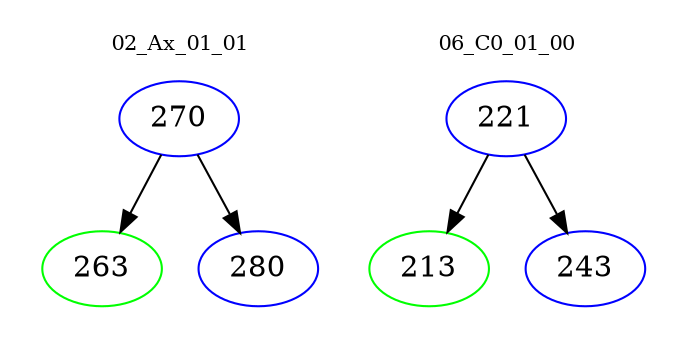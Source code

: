 digraph{
subgraph cluster_0 {
color = white
label = "02_Ax_01_01";
fontsize=10;
T0_270 [label="270", color="blue"]
T0_270 -> T0_263 [color="black"]
T0_263 [label="263", color="green"]
T0_270 -> T0_280 [color="black"]
T0_280 [label="280", color="blue"]
}
subgraph cluster_1 {
color = white
label = "06_C0_01_00";
fontsize=10;
T1_221 [label="221", color="blue"]
T1_221 -> T1_213 [color="black"]
T1_213 [label="213", color="green"]
T1_221 -> T1_243 [color="black"]
T1_243 [label="243", color="blue"]
}
}
